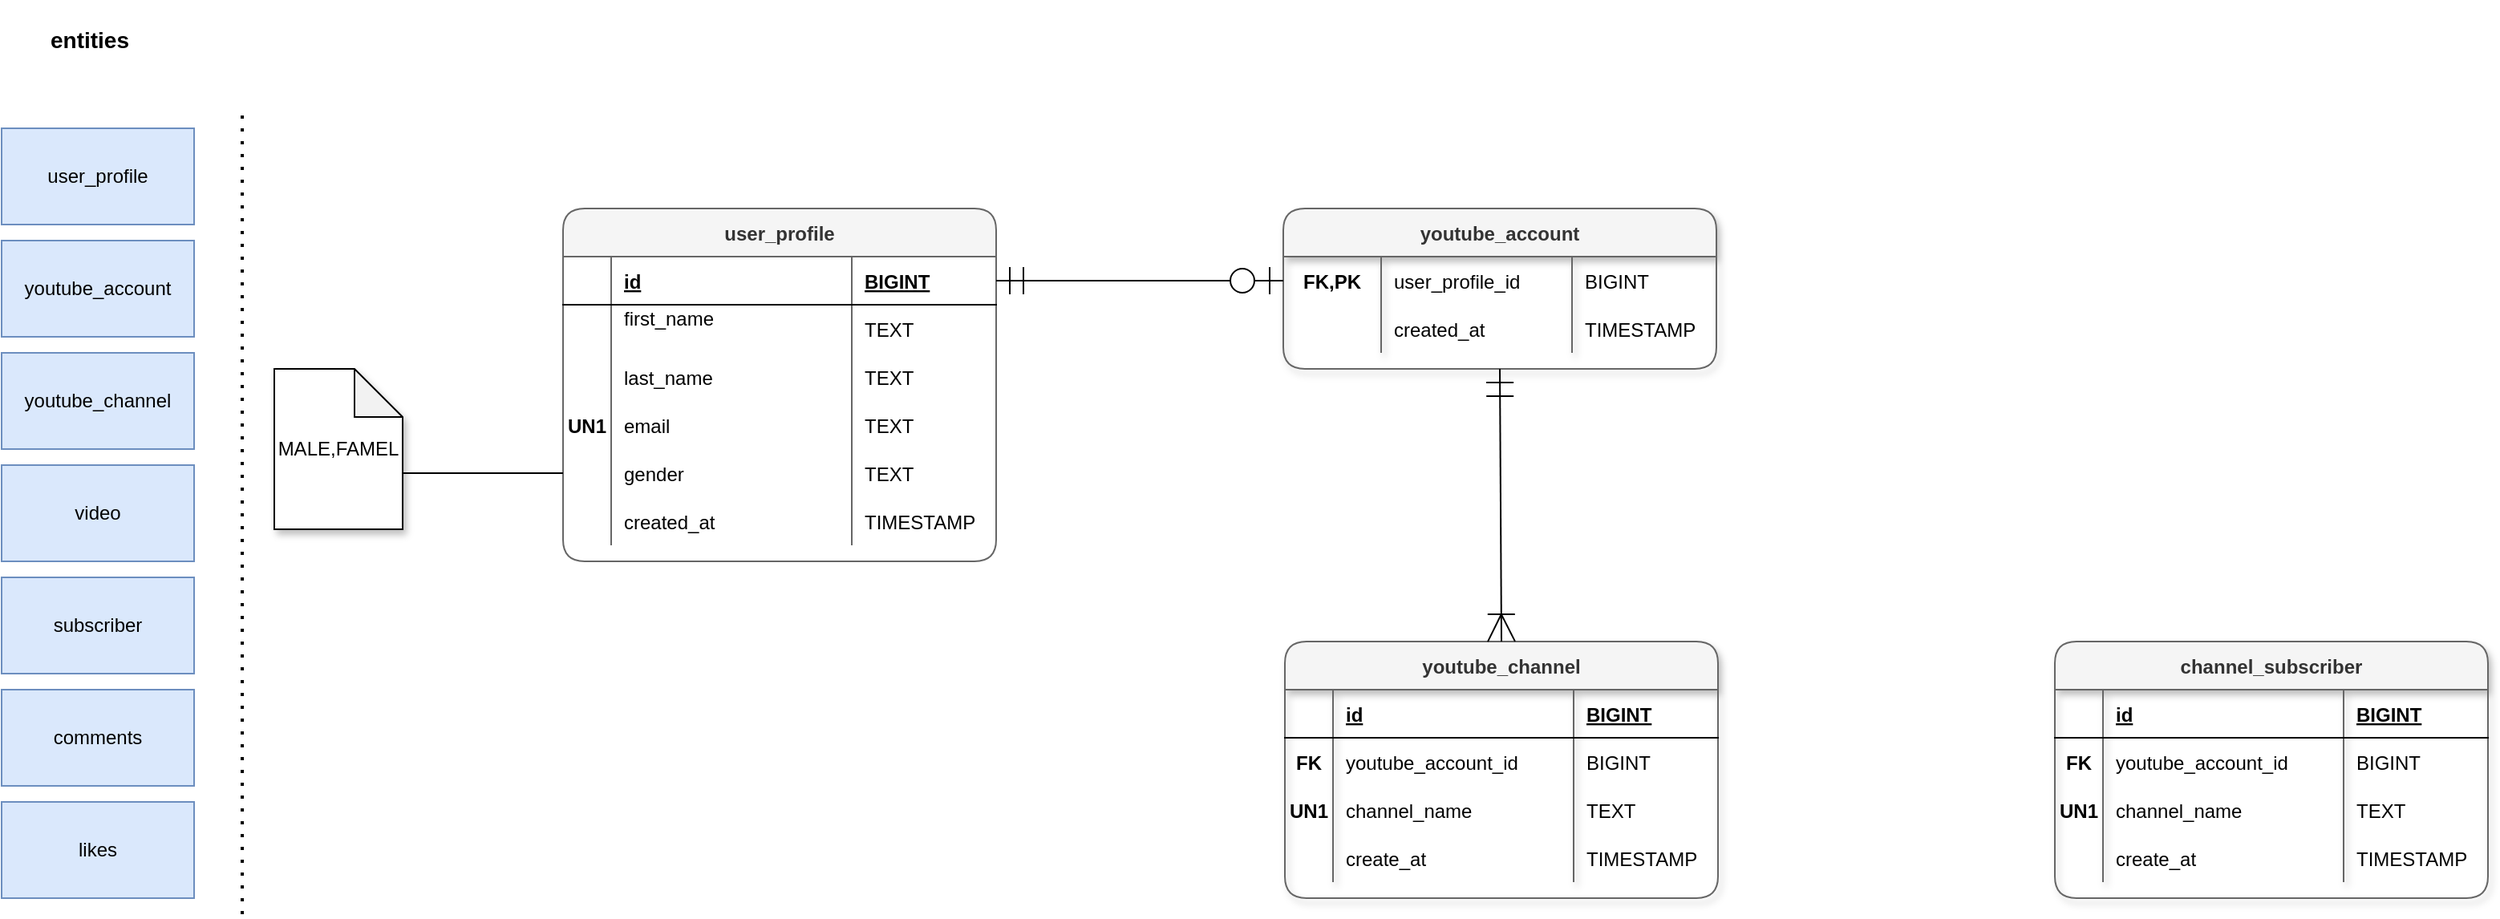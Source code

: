 <mxfile version="20.1.3" type="github">
  <diagram id="R2lEEEUBdFMjLlhIrx00" name="Page-1">
    <mxGraphModel dx="1422" dy="1172" grid="1" gridSize="10" guides="1" tooltips="1" connect="1" arrows="1" fold="1" page="0" pageScale="1" pageWidth="850" pageHeight="1100" math="0" shadow="0" extFonts="Permanent Marker^https://fonts.googleapis.com/css?family=Permanent+Marker">
      <root>
        <mxCell id="0" />
        <mxCell id="1" parent="0" />
        <mxCell id="84nxQxJIRZbxYJZY1WFU-1" value="youtube_channel" style="rounded=0;whiteSpace=wrap;html=1;fillColor=#dae8fc;strokeColor=#6c8ebf;" parent="1" vertex="1">
          <mxGeometry x="50" y="180" width="120" height="60" as="geometry" />
        </mxCell>
        <mxCell id="84nxQxJIRZbxYJZY1WFU-2" value="user_profile" style="rounded=0;whiteSpace=wrap;html=1;fillColor=#dae8fc;strokeColor=#6c8ebf;" parent="1" vertex="1">
          <mxGeometry x="50" y="40" width="120" height="60" as="geometry" />
        </mxCell>
        <mxCell id="84nxQxJIRZbxYJZY1WFU-3" value="youtube_account" style="rounded=0;whiteSpace=wrap;html=1;fillColor=#dae8fc;strokeColor=#6c8ebf;" parent="1" vertex="1">
          <mxGeometry x="50" y="110" width="120" height="60" as="geometry" />
        </mxCell>
        <mxCell id="84nxQxJIRZbxYJZY1WFU-4" value="video" style="rounded=0;whiteSpace=wrap;html=1;fillColor=#dae8fc;strokeColor=#6c8ebf;" parent="1" vertex="1">
          <mxGeometry x="50" y="250" width="120" height="60" as="geometry" />
        </mxCell>
        <mxCell id="84nxQxJIRZbxYJZY1WFU-5" value="subscriber" style="rounded=0;whiteSpace=wrap;html=1;fillColor=#dae8fc;strokeColor=#6c8ebf;" parent="1" vertex="1">
          <mxGeometry x="50" y="320" width="120" height="60" as="geometry" />
        </mxCell>
        <mxCell id="84nxQxJIRZbxYJZY1WFU-6" value="comments" style="rounded=0;whiteSpace=wrap;html=1;fillColor=#dae8fc;strokeColor=#6c8ebf;" parent="1" vertex="1">
          <mxGeometry x="50" y="390" width="120" height="60" as="geometry" />
        </mxCell>
        <mxCell id="84nxQxJIRZbxYJZY1WFU-7" value="likes" style="rounded=0;whiteSpace=wrap;html=1;fillColor=#dae8fc;strokeColor=#6c8ebf;" parent="1" vertex="1">
          <mxGeometry x="50" y="460" width="120" height="60" as="geometry" />
        </mxCell>
        <mxCell id="84nxQxJIRZbxYJZY1WFU-8" value="user_profile" style="shape=table;startSize=30;container=1;collapsible=1;childLayout=tableLayout;fixedRows=1;rowLines=0;fontStyle=1;align=center;resizeLast=1;rounded=1;sketch=0;shadow=0;fillColor=#f5f5f5;fontColor=#333333;strokeColor=#666666;swimlaneLine=1;" parent="1" vertex="1">
          <mxGeometry x="400" y="90" width="270" height="220" as="geometry" />
        </mxCell>
        <mxCell id="84nxQxJIRZbxYJZY1WFU-9" value="" style="shape=tableRow;horizontal=0;startSize=0;swimlaneHead=0;swimlaneBody=0;fillColor=none;collapsible=0;dropTarget=0;points=[[0,0.5],[1,0.5]];portConstraint=eastwest;top=0;left=0;right=0;bottom=1;" parent="84nxQxJIRZbxYJZY1WFU-8" vertex="1">
          <mxGeometry y="30" width="270" height="30" as="geometry" />
        </mxCell>
        <mxCell id="84nxQxJIRZbxYJZY1WFU-10" value="" style="shape=partialRectangle;connectable=0;fillColor=none;top=0;left=0;bottom=0;right=0;fontStyle=1;overflow=hidden;" parent="84nxQxJIRZbxYJZY1WFU-9" vertex="1">
          <mxGeometry width="30" height="30" as="geometry">
            <mxRectangle width="30" height="30" as="alternateBounds" />
          </mxGeometry>
        </mxCell>
        <mxCell id="84nxQxJIRZbxYJZY1WFU-11" value="id" style="shape=partialRectangle;connectable=0;fillColor=none;top=0;left=0;bottom=0;right=0;align=left;spacingLeft=6;fontStyle=5;overflow=hidden;" parent="84nxQxJIRZbxYJZY1WFU-9" vertex="1">
          <mxGeometry x="30" width="150" height="30" as="geometry">
            <mxRectangle width="150" height="30" as="alternateBounds" />
          </mxGeometry>
        </mxCell>
        <mxCell id="84nxQxJIRZbxYJZY1WFU-33" value="BIGINT" style="shape=partialRectangle;connectable=0;fillColor=none;top=0;left=0;bottom=0;right=0;align=left;spacingLeft=6;fontStyle=5;overflow=hidden;" parent="84nxQxJIRZbxYJZY1WFU-9" vertex="1">
          <mxGeometry x="180" width="90" height="30" as="geometry">
            <mxRectangle width="90" height="30" as="alternateBounds" />
          </mxGeometry>
        </mxCell>
        <mxCell id="84nxQxJIRZbxYJZY1WFU-12" value="" style="shape=tableRow;horizontal=0;startSize=0;swimlaneHead=0;swimlaneBody=0;fillColor=none;collapsible=0;dropTarget=0;points=[[0,0.5],[1,0.5]];portConstraint=eastwest;top=0;left=0;right=0;bottom=0;" parent="84nxQxJIRZbxYJZY1WFU-8" vertex="1">
          <mxGeometry y="60" width="270" height="30" as="geometry" />
        </mxCell>
        <mxCell id="84nxQxJIRZbxYJZY1WFU-13" value="" style="shape=partialRectangle;connectable=0;fillColor=none;top=0;left=0;bottom=0;right=0;editable=1;overflow=hidden;" parent="84nxQxJIRZbxYJZY1WFU-12" vertex="1">
          <mxGeometry width="30" height="30" as="geometry">
            <mxRectangle width="30" height="30" as="alternateBounds" />
          </mxGeometry>
        </mxCell>
        <mxCell id="84nxQxJIRZbxYJZY1WFU-14" value="first_name    &#xa;" style="shape=partialRectangle;connectable=0;fillColor=none;top=0;left=0;bottom=0;right=0;align=left;spacingLeft=6;overflow=hidden;" parent="84nxQxJIRZbxYJZY1WFU-12" vertex="1">
          <mxGeometry x="30" width="150" height="30" as="geometry">
            <mxRectangle width="150" height="30" as="alternateBounds" />
          </mxGeometry>
        </mxCell>
        <mxCell id="84nxQxJIRZbxYJZY1WFU-34" value="TEXT" style="shape=partialRectangle;connectable=0;fillColor=none;top=0;left=0;bottom=0;right=0;align=left;spacingLeft=6;overflow=hidden;" parent="84nxQxJIRZbxYJZY1WFU-12" vertex="1">
          <mxGeometry x="180" width="90" height="30" as="geometry">
            <mxRectangle width="90" height="30" as="alternateBounds" />
          </mxGeometry>
        </mxCell>
        <mxCell id="84nxQxJIRZbxYJZY1WFU-15" value="" style="shape=tableRow;horizontal=0;startSize=0;swimlaneHead=0;swimlaneBody=0;fillColor=none;collapsible=0;dropTarget=0;points=[[0,0.5],[1,0.5]];portConstraint=eastwest;top=0;left=0;right=0;bottom=0;" parent="84nxQxJIRZbxYJZY1WFU-8" vertex="1">
          <mxGeometry y="90" width="270" height="30" as="geometry" />
        </mxCell>
        <mxCell id="84nxQxJIRZbxYJZY1WFU-16" value="" style="shape=partialRectangle;connectable=0;fillColor=none;top=0;left=0;bottom=0;right=0;editable=1;overflow=hidden;" parent="84nxQxJIRZbxYJZY1WFU-15" vertex="1">
          <mxGeometry width="30" height="30" as="geometry">
            <mxRectangle width="30" height="30" as="alternateBounds" />
          </mxGeometry>
        </mxCell>
        <mxCell id="84nxQxJIRZbxYJZY1WFU-17" value="last_name" style="shape=partialRectangle;connectable=0;fillColor=none;top=0;left=0;bottom=0;right=0;align=left;spacingLeft=6;overflow=hidden;" parent="84nxQxJIRZbxYJZY1WFU-15" vertex="1">
          <mxGeometry x="30" width="150" height="30" as="geometry">
            <mxRectangle width="150" height="30" as="alternateBounds" />
          </mxGeometry>
        </mxCell>
        <mxCell id="84nxQxJIRZbxYJZY1WFU-35" value="TEXT" style="shape=partialRectangle;connectable=0;fillColor=none;top=0;left=0;bottom=0;right=0;align=left;spacingLeft=6;overflow=hidden;" parent="84nxQxJIRZbxYJZY1WFU-15" vertex="1">
          <mxGeometry x="180" width="90" height="30" as="geometry">
            <mxRectangle width="90" height="30" as="alternateBounds" />
          </mxGeometry>
        </mxCell>
        <mxCell id="84nxQxJIRZbxYJZY1WFU-18" value="" style="shape=tableRow;horizontal=0;startSize=0;swimlaneHead=0;swimlaneBody=0;fillColor=none;collapsible=0;dropTarget=0;points=[[0,0.5],[1,0.5]];portConstraint=eastwest;top=0;left=0;right=0;bottom=0;" parent="84nxQxJIRZbxYJZY1WFU-8" vertex="1">
          <mxGeometry y="120" width="270" height="30" as="geometry" />
        </mxCell>
        <mxCell id="84nxQxJIRZbxYJZY1WFU-19" value="UN1" style="shape=partialRectangle;connectable=0;fillColor=none;top=0;left=0;bottom=0;right=0;editable=1;overflow=hidden;fontStyle=1" parent="84nxQxJIRZbxYJZY1WFU-18" vertex="1">
          <mxGeometry width="30" height="30" as="geometry">
            <mxRectangle width="30" height="30" as="alternateBounds" />
          </mxGeometry>
        </mxCell>
        <mxCell id="84nxQxJIRZbxYJZY1WFU-20" value="email" style="shape=partialRectangle;connectable=0;fillColor=none;top=0;left=0;bottom=0;right=0;align=left;spacingLeft=6;overflow=hidden;" parent="84nxQxJIRZbxYJZY1WFU-18" vertex="1">
          <mxGeometry x="30" width="150" height="30" as="geometry">
            <mxRectangle width="150" height="30" as="alternateBounds" />
          </mxGeometry>
        </mxCell>
        <mxCell id="84nxQxJIRZbxYJZY1WFU-36" value="TEXT" style="shape=partialRectangle;connectable=0;fillColor=none;top=0;left=0;bottom=0;right=0;align=left;spacingLeft=6;overflow=hidden;" parent="84nxQxJIRZbxYJZY1WFU-18" vertex="1">
          <mxGeometry x="180" width="90" height="30" as="geometry">
            <mxRectangle width="90" height="30" as="alternateBounds" />
          </mxGeometry>
        </mxCell>
        <mxCell id="84nxQxJIRZbxYJZY1WFU-21" style="shape=tableRow;horizontal=0;startSize=0;swimlaneHead=0;swimlaneBody=0;fillColor=none;collapsible=0;dropTarget=0;points=[[0,0.5],[1,0.5]];portConstraint=eastwest;top=0;left=0;right=0;bottom=0;" parent="84nxQxJIRZbxYJZY1WFU-8" vertex="1">
          <mxGeometry y="150" width="270" height="30" as="geometry" />
        </mxCell>
        <mxCell id="84nxQxJIRZbxYJZY1WFU-22" style="shape=partialRectangle;connectable=0;fillColor=none;top=0;left=0;bottom=0;right=0;editable=1;overflow=hidden;" parent="84nxQxJIRZbxYJZY1WFU-21" vertex="1">
          <mxGeometry width="30" height="30" as="geometry">
            <mxRectangle width="30" height="30" as="alternateBounds" />
          </mxGeometry>
        </mxCell>
        <mxCell id="84nxQxJIRZbxYJZY1WFU-23" value="gender" style="shape=partialRectangle;connectable=0;fillColor=none;top=0;left=0;bottom=0;right=0;align=left;spacingLeft=6;overflow=hidden;" parent="84nxQxJIRZbxYJZY1WFU-21" vertex="1">
          <mxGeometry x="30" width="150" height="30" as="geometry">
            <mxRectangle width="150" height="30" as="alternateBounds" />
          </mxGeometry>
        </mxCell>
        <mxCell id="84nxQxJIRZbxYJZY1WFU-37" value="TEXT" style="shape=partialRectangle;connectable=0;fillColor=none;top=0;left=0;bottom=0;right=0;align=left;spacingLeft=6;overflow=hidden;" parent="84nxQxJIRZbxYJZY1WFU-21" vertex="1">
          <mxGeometry x="180" width="90" height="30" as="geometry">
            <mxRectangle width="90" height="30" as="alternateBounds" />
          </mxGeometry>
        </mxCell>
        <mxCell id="84nxQxJIRZbxYJZY1WFU-24" style="shape=tableRow;horizontal=0;startSize=0;swimlaneHead=0;swimlaneBody=0;fillColor=none;collapsible=0;dropTarget=0;points=[[0,0.5],[1,0.5]];portConstraint=eastwest;top=0;left=0;right=0;bottom=0;" parent="84nxQxJIRZbxYJZY1WFU-8" vertex="1">
          <mxGeometry y="180" width="270" height="30" as="geometry" />
        </mxCell>
        <mxCell id="84nxQxJIRZbxYJZY1WFU-25" style="shape=partialRectangle;connectable=0;fillColor=none;top=0;left=0;bottom=0;right=0;editable=1;overflow=hidden;" parent="84nxQxJIRZbxYJZY1WFU-24" vertex="1">
          <mxGeometry width="30" height="30" as="geometry">
            <mxRectangle width="30" height="30" as="alternateBounds" />
          </mxGeometry>
        </mxCell>
        <mxCell id="84nxQxJIRZbxYJZY1WFU-26" value="created_at" style="shape=partialRectangle;connectable=0;fillColor=none;top=0;left=0;bottom=0;right=0;align=left;spacingLeft=6;overflow=hidden;" parent="84nxQxJIRZbxYJZY1WFU-24" vertex="1">
          <mxGeometry x="30" width="150" height="30" as="geometry">
            <mxRectangle width="150" height="30" as="alternateBounds" />
          </mxGeometry>
        </mxCell>
        <mxCell id="84nxQxJIRZbxYJZY1WFU-38" value="TIMESTAMP" style="shape=partialRectangle;connectable=0;fillColor=none;top=0;left=0;bottom=0;right=0;align=left;spacingLeft=6;overflow=hidden;" parent="84nxQxJIRZbxYJZY1WFU-24" vertex="1">
          <mxGeometry x="180" width="90" height="30" as="geometry">
            <mxRectangle width="90" height="30" as="alternateBounds" />
          </mxGeometry>
        </mxCell>
        <mxCell id="Pb9K4-gfD-FjjNf4LHRc-52" style="edgeStyle=orthogonalEdgeStyle;rounded=0;orthogonalLoop=1;jettySize=auto;html=1;exitX=1;exitY=0.5;exitDx=0;exitDy=0;fontSize=14;" edge="1" parent="84nxQxJIRZbxYJZY1WFU-8" source="84nxQxJIRZbxYJZY1WFU-21" target="84nxQxJIRZbxYJZY1WFU-21">
          <mxGeometry relative="1" as="geometry" />
        </mxCell>
        <mxCell id="84nxQxJIRZbxYJZY1WFU-39" value="MALE,FAMEL" style="shape=note;whiteSpace=wrap;html=1;backgroundOutline=1;darkOpacity=0.05;rounded=1;shadow=1;sketch=0;" parent="1" vertex="1">
          <mxGeometry x="220" y="190" width="80" height="100" as="geometry" />
        </mxCell>
        <mxCell id="84nxQxJIRZbxYJZY1WFU-41" value="" style="endArrow=none;html=1;rounded=0;exitX=0;exitY=0;exitDx=80;exitDy=65;exitPerimeter=0;entryX=0;entryY=0.5;entryDx=0;entryDy=0;" parent="1" source="84nxQxJIRZbxYJZY1WFU-39" target="84nxQxJIRZbxYJZY1WFU-21" edge="1">
          <mxGeometry width="50" height="50" relative="1" as="geometry">
            <mxPoint x="400" y="210" as="sourcePoint" />
            <mxPoint x="450" y="160" as="targetPoint" />
          </mxGeometry>
        </mxCell>
        <mxCell id="84nxQxJIRZbxYJZY1WFU-42" value="" style="endArrow=none;dashed=1;html=1;dashPattern=1 3;strokeWidth=2;rounded=0;" parent="1" edge="1">
          <mxGeometry width="50" height="50" relative="1" as="geometry">
            <mxPoint x="200" y="530" as="sourcePoint" />
            <mxPoint x="200" y="30" as="targetPoint" />
          </mxGeometry>
        </mxCell>
        <mxCell id="Pb9K4-gfD-FjjNf4LHRc-5" value="&lt;font style=&quot;font-size: 14px;&quot;&gt;&lt;b&gt;entities&lt;/b&gt;&lt;/font&gt;" style="text;html=1;strokeColor=none;fillColor=none;align=center;verticalAlign=middle;whiteSpace=wrap;rounded=0;glass=1;" vertex="1" parent="1">
          <mxGeometry x="50" y="-40" width="110" height="50" as="geometry" />
        </mxCell>
        <mxCell id="Pb9K4-gfD-FjjNf4LHRc-6" value="youtube_account" style="shape=table;startSize=30;container=1;collapsible=1;childLayout=tableLayout;fixedRows=1;rowLines=0;fontStyle=1;align=center;resizeLast=1;rounded=1;sketch=0;shadow=1;fillColor=#f5f5f5;fontColor=#333333;strokeColor=#666666;" vertex="1" parent="1">
          <mxGeometry x="849" y="90" width="270" height="100" as="geometry" />
        </mxCell>
        <mxCell id="Pb9K4-gfD-FjjNf4LHRc-11" value="" style="shape=tableRow;horizontal=0;startSize=0;swimlaneHead=0;swimlaneBody=0;fillColor=none;collapsible=0;dropTarget=0;points=[[0,0.5],[1,0.5]];portConstraint=eastwest;top=0;left=0;right=0;bottom=0;" vertex="1" parent="Pb9K4-gfD-FjjNf4LHRc-6">
          <mxGeometry y="30" width="270" height="30" as="geometry" />
        </mxCell>
        <mxCell id="Pb9K4-gfD-FjjNf4LHRc-12" value="FK,PK" style="shape=partialRectangle;connectable=0;fillColor=none;top=0;left=0;bottom=0;right=0;editable=1;overflow=hidden;fontStyle=1" vertex="1" parent="Pb9K4-gfD-FjjNf4LHRc-11">
          <mxGeometry width="61" height="30" as="geometry">
            <mxRectangle width="61" height="30" as="alternateBounds" />
          </mxGeometry>
        </mxCell>
        <mxCell id="Pb9K4-gfD-FjjNf4LHRc-13" value="user_profile_id" style="shape=partialRectangle;connectable=0;fillColor=none;top=0;left=0;bottom=0;right=0;align=left;spacingLeft=6;overflow=hidden;" vertex="1" parent="Pb9K4-gfD-FjjNf4LHRc-11">
          <mxGeometry x="61" width="119" height="30" as="geometry">
            <mxRectangle width="119" height="30" as="alternateBounds" />
          </mxGeometry>
        </mxCell>
        <mxCell id="Pb9K4-gfD-FjjNf4LHRc-14" value="BIGINT" style="shape=partialRectangle;connectable=0;fillColor=none;top=0;left=0;bottom=0;right=0;align=left;spacingLeft=6;overflow=hidden;" vertex="1" parent="Pb9K4-gfD-FjjNf4LHRc-11">
          <mxGeometry x="180" width="90" height="30" as="geometry">
            <mxRectangle width="90" height="30" as="alternateBounds" />
          </mxGeometry>
        </mxCell>
        <mxCell id="Pb9K4-gfD-FjjNf4LHRc-15" value="" style="shape=tableRow;horizontal=0;startSize=0;swimlaneHead=0;swimlaneBody=0;fillColor=none;collapsible=0;dropTarget=0;points=[[0,0.5],[1,0.5]];portConstraint=eastwest;top=0;left=0;right=0;bottom=0;" vertex="1" parent="Pb9K4-gfD-FjjNf4LHRc-6">
          <mxGeometry y="60" width="270" height="30" as="geometry" />
        </mxCell>
        <mxCell id="Pb9K4-gfD-FjjNf4LHRc-16" value="" style="shape=partialRectangle;connectable=0;fillColor=none;top=0;left=0;bottom=0;right=0;editable=1;overflow=hidden;" vertex="1" parent="Pb9K4-gfD-FjjNf4LHRc-15">
          <mxGeometry width="61" height="30" as="geometry">
            <mxRectangle width="61" height="30" as="alternateBounds" />
          </mxGeometry>
        </mxCell>
        <mxCell id="Pb9K4-gfD-FjjNf4LHRc-17" value="created_at" style="shape=partialRectangle;connectable=0;fillColor=none;top=0;left=0;bottom=0;right=0;align=left;spacingLeft=6;overflow=hidden;" vertex="1" parent="Pb9K4-gfD-FjjNf4LHRc-15">
          <mxGeometry x="61" width="119" height="30" as="geometry">
            <mxRectangle width="119" height="30" as="alternateBounds" />
          </mxGeometry>
        </mxCell>
        <mxCell id="Pb9K4-gfD-FjjNf4LHRc-18" value="TIMESTAMP" style="shape=partialRectangle;connectable=0;fillColor=none;top=0;left=0;bottom=0;right=0;align=left;spacingLeft=6;overflow=hidden;" vertex="1" parent="Pb9K4-gfD-FjjNf4LHRc-15">
          <mxGeometry x="180" width="90" height="30" as="geometry">
            <mxRectangle width="90" height="30" as="alternateBounds" />
          </mxGeometry>
        </mxCell>
        <mxCell id="Pb9K4-gfD-FjjNf4LHRc-35" value="youtube_channel" style="shape=table;startSize=30;container=1;collapsible=1;childLayout=tableLayout;fixedRows=1;rowLines=0;fontStyle=1;align=center;resizeLast=1;rounded=1;sketch=0;shadow=1;fillColor=#f5f5f5;fontColor=#333333;strokeColor=#666666;" vertex="1" parent="1">
          <mxGeometry x="850" y="360" width="270" height="160" as="geometry" />
        </mxCell>
        <mxCell id="Pb9K4-gfD-FjjNf4LHRc-36" value="" style="shape=tableRow;horizontal=0;startSize=0;swimlaneHead=0;swimlaneBody=0;fillColor=none;collapsible=0;dropTarget=0;points=[[0,0.5],[1,0.5]];portConstraint=eastwest;top=0;left=0;right=0;bottom=1;" vertex="1" parent="Pb9K4-gfD-FjjNf4LHRc-35">
          <mxGeometry y="30" width="270" height="30" as="geometry" />
        </mxCell>
        <mxCell id="Pb9K4-gfD-FjjNf4LHRc-37" value="" style="shape=partialRectangle;connectable=0;fillColor=none;top=0;left=0;bottom=0;right=0;fontStyle=1;overflow=hidden;" vertex="1" parent="Pb9K4-gfD-FjjNf4LHRc-36">
          <mxGeometry width="30" height="30" as="geometry">
            <mxRectangle width="30" height="30" as="alternateBounds" />
          </mxGeometry>
        </mxCell>
        <mxCell id="Pb9K4-gfD-FjjNf4LHRc-38" value="id" style="shape=partialRectangle;connectable=0;fillColor=none;top=0;left=0;bottom=0;right=0;align=left;spacingLeft=6;fontStyle=5;overflow=hidden;" vertex="1" parent="Pb9K4-gfD-FjjNf4LHRc-36">
          <mxGeometry x="30" width="150" height="30" as="geometry">
            <mxRectangle width="150" height="30" as="alternateBounds" />
          </mxGeometry>
        </mxCell>
        <mxCell id="Pb9K4-gfD-FjjNf4LHRc-39" value="BIGINT" style="shape=partialRectangle;connectable=0;fillColor=none;top=0;left=0;bottom=0;right=0;align=left;spacingLeft=6;fontStyle=5;overflow=hidden;" vertex="1" parent="Pb9K4-gfD-FjjNf4LHRc-36">
          <mxGeometry x="180" width="90" height="30" as="geometry">
            <mxRectangle width="90" height="30" as="alternateBounds" />
          </mxGeometry>
        </mxCell>
        <mxCell id="Pb9K4-gfD-FjjNf4LHRc-40" value="" style="shape=tableRow;horizontal=0;startSize=0;swimlaneHead=0;swimlaneBody=0;fillColor=none;collapsible=0;dropTarget=0;points=[[0,0.5],[1,0.5]];portConstraint=eastwest;top=0;left=0;right=0;bottom=0;" vertex="1" parent="Pb9K4-gfD-FjjNf4LHRc-35">
          <mxGeometry y="60" width="270" height="30" as="geometry" />
        </mxCell>
        <mxCell id="Pb9K4-gfD-FjjNf4LHRc-41" value="FK" style="shape=partialRectangle;connectable=0;fillColor=none;top=0;left=0;bottom=0;right=0;editable=1;overflow=hidden;fontStyle=1" vertex="1" parent="Pb9K4-gfD-FjjNf4LHRc-40">
          <mxGeometry width="30" height="30" as="geometry">
            <mxRectangle width="30" height="30" as="alternateBounds" />
          </mxGeometry>
        </mxCell>
        <mxCell id="Pb9K4-gfD-FjjNf4LHRc-42" value="youtube_account_id" style="shape=partialRectangle;connectable=0;fillColor=none;top=0;left=0;bottom=0;right=0;align=left;spacingLeft=6;overflow=hidden;" vertex="1" parent="Pb9K4-gfD-FjjNf4LHRc-40">
          <mxGeometry x="30" width="150" height="30" as="geometry">
            <mxRectangle width="150" height="30" as="alternateBounds" />
          </mxGeometry>
        </mxCell>
        <mxCell id="Pb9K4-gfD-FjjNf4LHRc-43" value="BIGINT" style="shape=partialRectangle;connectable=0;fillColor=none;top=0;left=0;bottom=0;right=0;align=left;spacingLeft=6;overflow=hidden;" vertex="1" parent="Pb9K4-gfD-FjjNf4LHRc-40">
          <mxGeometry x="180" width="90" height="30" as="geometry">
            <mxRectangle width="90" height="30" as="alternateBounds" />
          </mxGeometry>
        </mxCell>
        <mxCell id="Pb9K4-gfD-FjjNf4LHRc-44" value="" style="shape=tableRow;horizontal=0;startSize=0;swimlaneHead=0;swimlaneBody=0;fillColor=none;collapsible=0;dropTarget=0;points=[[0,0.5],[1,0.5]];portConstraint=eastwest;top=0;left=0;right=0;bottom=0;" vertex="1" parent="Pb9K4-gfD-FjjNf4LHRc-35">
          <mxGeometry y="90" width="270" height="30" as="geometry" />
        </mxCell>
        <mxCell id="Pb9K4-gfD-FjjNf4LHRc-45" value="UN1" style="shape=partialRectangle;connectable=0;fillColor=none;top=0;left=0;bottom=0;right=0;editable=1;overflow=hidden;fontStyle=1" vertex="1" parent="Pb9K4-gfD-FjjNf4LHRc-44">
          <mxGeometry width="30" height="30" as="geometry">
            <mxRectangle width="30" height="30" as="alternateBounds" />
          </mxGeometry>
        </mxCell>
        <mxCell id="Pb9K4-gfD-FjjNf4LHRc-46" value="channel_name    " style="shape=partialRectangle;connectable=0;fillColor=none;top=0;left=0;bottom=0;right=0;align=left;spacingLeft=6;overflow=hidden;" vertex="1" parent="Pb9K4-gfD-FjjNf4LHRc-44">
          <mxGeometry x="30" width="150" height="30" as="geometry">
            <mxRectangle width="150" height="30" as="alternateBounds" />
          </mxGeometry>
        </mxCell>
        <mxCell id="Pb9K4-gfD-FjjNf4LHRc-47" value="TEXT" style="shape=partialRectangle;connectable=0;fillColor=none;top=0;left=0;bottom=0;right=0;align=left;spacingLeft=6;overflow=hidden;" vertex="1" parent="Pb9K4-gfD-FjjNf4LHRc-44">
          <mxGeometry x="180" width="90" height="30" as="geometry">
            <mxRectangle width="90" height="30" as="alternateBounds" />
          </mxGeometry>
        </mxCell>
        <mxCell id="Pb9K4-gfD-FjjNf4LHRc-48" style="shape=tableRow;horizontal=0;startSize=0;swimlaneHead=0;swimlaneBody=0;fillColor=none;collapsible=0;dropTarget=0;points=[[0,0.5],[1,0.5]];portConstraint=eastwest;top=0;left=0;right=0;bottom=0;" vertex="1" parent="Pb9K4-gfD-FjjNf4LHRc-35">
          <mxGeometry y="120" width="270" height="30" as="geometry" />
        </mxCell>
        <mxCell id="Pb9K4-gfD-FjjNf4LHRc-49" style="shape=partialRectangle;connectable=0;fillColor=none;top=0;left=0;bottom=0;right=0;editable=1;overflow=hidden;" vertex="1" parent="Pb9K4-gfD-FjjNf4LHRc-48">
          <mxGeometry width="30" height="30" as="geometry">
            <mxRectangle width="30" height="30" as="alternateBounds" />
          </mxGeometry>
        </mxCell>
        <mxCell id="Pb9K4-gfD-FjjNf4LHRc-50" value="create_at    " style="shape=partialRectangle;connectable=0;fillColor=none;top=0;left=0;bottom=0;right=0;align=left;spacingLeft=6;overflow=hidden;" vertex="1" parent="Pb9K4-gfD-FjjNf4LHRc-48">
          <mxGeometry x="30" width="150" height="30" as="geometry">
            <mxRectangle width="150" height="30" as="alternateBounds" />
          </mxGeometry>
        </mxCell>
        <mxCell id="Pb9K4-gfD-FjjNf4LHRc-51" value="TIMESTAMP" style="shape=partialRectangle;connectable=0;fillColor=none;top=0;left=0;bottom=0;right=0;align=left;spacingLeft=6;overflow=hidden;" vertex="1" parent="Pb9K4-gfD-FjjNf4LHRc-48">
          <mxGeometry x="180" width="90" height="30" as="geometry">
            <mxRectangle width="90" height="30" as="alternateBounds" />
          </mxGeometry>
        </mxCell>
        <mxCell id="Pb9K4-gfD-FjjNf4LHRc-55" value="" style="endArrow=ERmandOne;html=1;rounded=0;fontSize=14;exitX=0.5;exitY=0;exitDx=0;exitDy=0;entryX=0.5;entryY=1;entryDx=0;entryDy=0;endFill=0;endSize=15;startArrow=ERoneToMany;startFill=0;startSize=15;" edge="1" parent="1" source="Pb9K4-gfD-FjjNf4LHRc-35" target="Pb9K4-gfD-FjjNf4LHRc-6">
          <mxGeometry width="50" height="50" relative="1" as="geometry">
            <mxPoint x="930" y="300" as="sourcePoint" />
            <mxPoint x="960" y="200" as="targetPoint" />
            <Array as="points" />
          </mxGeometry>
        </mxCell>
        <mxCell id="Pb9K4-gfD-FjjNf4LHRc-56" value="" style="endArrow=ERzeroToOne;html=1;rounded=0;fontSize=14;exitX=1;exitY=0.5;exitDx=0;exitDy=0;entryX=0;entryY=0.5;entryDx=0;entryDy=0;endFill=0;endSize=15;startArrow=ERmandOne;startFill=0;startSize=15;" edge="1" parent="1" source="84nxQxJIRZbxYJZY1WFU-9" target="Pb9K4-gfD-FjjNf4LHRc-11">
          <mxGeometry width="50" height="50" relative="1" as="geometry">
            <mxPoint x="740" y="270" as="sourcePoint" />
            <mxPoint x="740" y="100" as="targetPoint" />
            <Array as="points">
              <mxPoint x="750" y="135" />
            </Array>
          </mxGeometry>
        </mxCell>
        <mxCell id="Pb9K4-gfD-FjjNf4LHRc-61" value="channel_subscriber" style="shape=table;startSize=30;container=1;collapsible=1;childLayout=tableLayout;fixedRows=1;rowLines=0;fontStyle=1;align=center;resizeLast=1;rounded=1;sketch=0;shadow=1;fillColor=#f5f5f5;fontColor=#333333;strokeColor=#666666;" vertex="1" parent="1">
          <mxGeometry x="1330" y="360" width="270" height="160" as="geometry" />
        </mxCell>
        <mxCell id="Pb9K4-gfD-FjjNf4LHRc-62" value="" style="shape=tableRow;horizontal=0;startSize=0;swimlaneHead=0;swimlaneBody=0;fillColor=none;collapsible=0;dropTarget=0;points=[[0,0.5],[1,0.5]];portConstraint=eastwest;top=0;left=0;right=0;bottom=1;" vertex="1" parent="Pb9K4-gfD-FjjNf4LHRc-61">
          <mxGeometry y="30" width="270" height="30" as="geometry" />
        </mxCell>
        <mxCell id="Pb9K4-gfD-FjjNf4LHRc-63" value="" style="shape=partialRectangle;connectable=0;fillColor=none;top=0;left=0;bottom=0;right=0;fontStyle=1;overflow=hidden;" vertex="1" parent="Pb9K4-gfD-FjjNf4LHRc-62">
          <mxGeometry width="30" height="30" as="geometry">
            <mxRectangle width="30" height="30" as="alternateBounds" />
          </mxGeometry>
        </mxCell>
        <mxCell id="Pb9K4-gfD-FjjNf4LHRc-64" value="id" style="shape=partialRectangle;connectable=0;fillColor=none;top=0;left=0;bottom=0;right=0;align=left;spacingLeft=6;fontStyle=5;overflow=hidden;" vertex="1" parent="Pb9K4-gfD-FjjNf4LHRc-62">
          <mxGeometry x="30" width="150" height="30" as="geometry">
            <mxRectangle width="150" height="30" as="alternateBounds" />
          </mxGeometry>
        </mxCell>
        <mxCell id="Pb9K4-gfD-FjjNf4LHRc-65" value="BIGINT" style="shape=partialRectangle;connectable=0;fillColor=none;top=0;left=0;bottom=0;right=0;align=left;spacingLeft=6;fontStyle=5;overflow=hidden;" vertex="1" parent="Pb9K4-gfD-FjjNf4LHRc-62">
          <mxGeometry x="180" width="90" height="30" as="geometry">
            <mxRectangle width="90" height="30" as="alternateBounds" />
          </mxGeometry>
        </mxCell>
        <mxCell id="Pb9K4-gfD-FjjNf4LHRc-66" value="" style="shape=tableRow;horizontal=0;startSize=0;swimlaneHead=0;swimlaneBody=0;fillColor=none;collapsible=0;dropTarget=0;points=[[0,0.5],[1,0.5]];portConstraint=eastwest;top=0;left=0;right=0;bottom=0;" vertex="1" parent="Pb9K4-gfD-FjjNf4LHRc-61">
          <mxGeometry y="60" width="270" height="30" as="geometry" />
        </mxCell>
        <mxCell id="Pb9K4-gfD-FjjNf4LHRc-67" value="FK" style="shape=partialRectangle;connectable=0;fillColor=none;top=0;left=0;bottom=0;right=0;editable=1;overflow=hidden;fontStyle=1" vertex="1" parent="Pb9K4-gfD-FjjNf4LHRc-66">
          <mxGeometry width="30" height="30" as="geometry">
            <mxRectangle width="30" height="30" as="alternateBounds" />
          </mxGeometry>
        </mxCell>
        <mxCell id="Pb9K4-gfD-FjjNf4LHRc-68" value="youtube_account_id" style="shape=partialRectangle;connectable=0;fillColor=none;top=0;left=0;bottom=0;right=0;align=left;spacingLeft=6;overflow=hidden;" vertex="1" parent="Pb9K4-gfD-FjjNf4LHRc-66">
          <mxGeometry x="30" width="150" height="30" as="geometry">
            <mxRectangle width="150" height="30" as="alternateBounds" />
          </mxGeometry>
        </mxCell>
        <mxCell id="Pb9K4-gfD-FjjNf4LHRc-69" value="BIGINT" style="shape=partialRectangle;connectable=0;fillColor=none;top=0;left=0;bottom=0;right=0;align=left;spacingLeft=6;overflow=hidden;" vertex="1" parent="Pb9K4-gfD-FjjNf4LHRc-66">
          <mxGeometry x="180" width="90" height="30" as="geometry">
            <mxRectangle width="90" height="30" as="alternateBounds" />
          </mxGeometry>
        </mxCell>
        <mxCell id="Pb9K4-gfD-FjjNf4LHRc-70" value="" style="shape=tableRow;horizontal=0;startSize=0;swimlaneHead=0;swimlaneBody=0;fillColor=none;collapsible=0;dropTarget=0;points=[[0,0.5],[1,0.5]];portConstraint=eastwest;top=0;left=0;right=0;bottom=0;" vertex="1" parent="Pb9K4-gfD-FjjNf4LHRc-61">
          <mxGeometry y="90" width="270" height="30" as="geometry" />
        </mxCell>
        <mxCell id="Pb9K4-gfD-FjjNf4LHRc-71" value="UN1" style="shape=partialRectangle;connectable=0;fillColor=none;top=0;left=0;bottom=0;right=0;editable=1;overflow=hidden;fontStyle=1" vertex="1" parent="Pb9K4-gfD-FjjNf4LHRc-70">
          <mxGeometry width="30" height="30" as="geometry">
            <mxRectangle width="30" height="30" as="alternateBounds" />
          </mxGeometry>
        </mxCell>
        <mxCell id="Pb9K4-gfD-FjjNf4LHRc-72" value="channel_name    " style="shape=partialRectangle;connectable=0;fillColor=none;top=0;left=0;bottom=0;right=0;align=left;spacingLeft=6;overflow=hidden;" vertex="1" parent="Pb9K4-gfD-FjjNf4LHRc-70">
          <mxGeometry x="30" width="150" height="30" as="geometry">
            <mxRectangle width="150" height="30" as="alternateBounds" />
          </mxGeometry>
        </mxCell>
        <mxCell id="Pb9K4-gfD-FjjNf4LHRc-73" value="TEXT" style="shape=partialRectangle;connectable=0;fillColor=none;top=0;left=0;bottom=0;right=0;align=left;spacingLeft=6;overflow=hidden;" vertex="1" parent="Pb9K4-gfD-FjjNf4LHRc-70">
          <mxGeometry x="180" width="90" height="30" as="geometry">
            <mxRectangle width="90" height="30" as="alternateBounds" />
          </mxGeometry>
        </mxCell>
        <mxCell id="Pb9K4-gfD-FjjNf4LHRc-74" style="shape=tableRow;horizontal=0;startSize=0;swimlaneHead=0;swimlaneBody=0;fillColor=none;collapsible=0;dropTarget=0;points=[[0,0.5],[1,0.5]];portConstraint=eastwest;top=0;left=0;right=0;bottom=0;" vertex="1" parent="Pb9K4-gfD-FjjNf4LHRc-61">
          <mxGeometry y="120" width="270" height="30" as="geometry" />
        </mxCell>
        <mxCell id="Pb9K4-gfD-FjjNf4LHRc-75" style="shape=partialRectangle;connectable=0;fillColor=none;top=0;left=0;bottom=0;right=0;editable=1;overflow=hidden;" vertex="1" parent="Pb9K4-gfD-FjjNf4LHRc-74">
          <mxGeometry width="30" height="30" as="geometry">
            <mxRectangle width="30" height="30" as="alternateBounds" />
          </mxGeometry>
        </mxCell>
        <mxCell id="Pb9K4-gfD-FjjNf4LHRc-76" value="create_at    " style="shape=partialRectangle;connectable=0;fillColor=none;top=0;left=0;bottom=0;right=0;align=left;spacingLeft=6;overflow=hidden;" vertex="1" parent="Pb9K4-gfD-FjjNf4LHRc-74">
          <mxGeometry x="30" width="150" height="30" as="geometry">
            <mxRectangle width="150" height="30" as="alternateBounds" />
          </mxGeometry>
        </mxCell>
        <mxCell id="Pb9K4-gfD-FjjNf4LHRc-77" value="TIMESTAMP" style="shape=partialRectangle;connectable=0;fillColor=none;top=0;left=0;bottom=0;right=0;align=left;spacingLeft=6;overflow=hidden;" vertex="1" parent="Pb9K4-gfD-FjjNf4LHRc-74">
          <mxGeometry x="180" width="90" height="30" as="geometry">
            <mxRectangle width="90" height="30" as="alternateBounds" />
          </mxGeometry>
        </mxCell>
      </root>
    </mxGraphModel>
  </diagram>
</mxfile>
